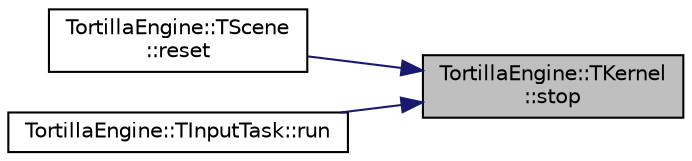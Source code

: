 digraph "TortillaEngine::TKernel::stop"
{
 // LATEX_PDF_SIZE
  edge [fontname="Helvetica",fontsize="10",labelfontname="Helvetica",labelfontsize="10"];
  node [fontname="Helvetica",fontsize="10",shape=record];
  rankdir="RL";
  Node1 [label="TortillaEngine::TKernel\l::stop",height=0.2,width=0.4,color="black", fillcolor="grey75", style="filled", fontcolor="black",tooltip="Stops the execution."];
  Node1 -> Node2 [dir="back",color="midnightblue",fontsize="10",style="solid",fontname="Helvetica"];
  Node2 [label="TortillaEngine::TScene\l::reset",height=0.2,width=0.4,color="black", fillcolor="white", style="filled",URL="$class_tortilla_engine_1_1_t_scene.html#ab58f474355ca37d46c7fc8c42a048c5b",tooltip="Stops the execution and reloads the scene before resuming the execution."];
  Node1 -> Node3 [dir="back",color="midnightblue",fontsize="10",style="solid",fontname="Helvetica"];
  Node3 [label="TortillaEngine::TInputTask::run",height=0.2,width=0.4,color="black", fillcolor="white", style="filled",URL="$class_tortilla_engine_1_1_t_input_task.html#af6b5c50d43ec830f178fe17decdb0cc3",tooltip="Execute the input detection."];
}
